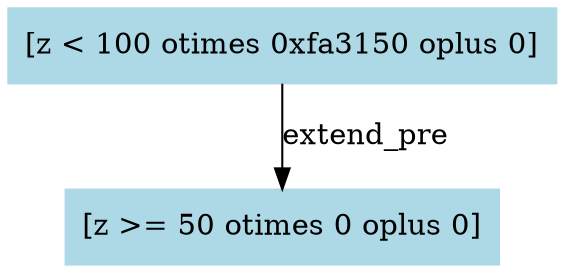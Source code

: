 digraph "[x := x - 2]" {
"0xfa7f80" [label="[z < 100 otimes 0xfa3150 oplus 0]", color=lightblue,style=filled,shape=box]
"0xfa7f80" -> "0xfa3150" [label=extend_pre,color=black]
"0xfa3150" [label="[z >= 50 otimes 0 oplus 0]", color=lightblue,style=filled,shape=box]
}


